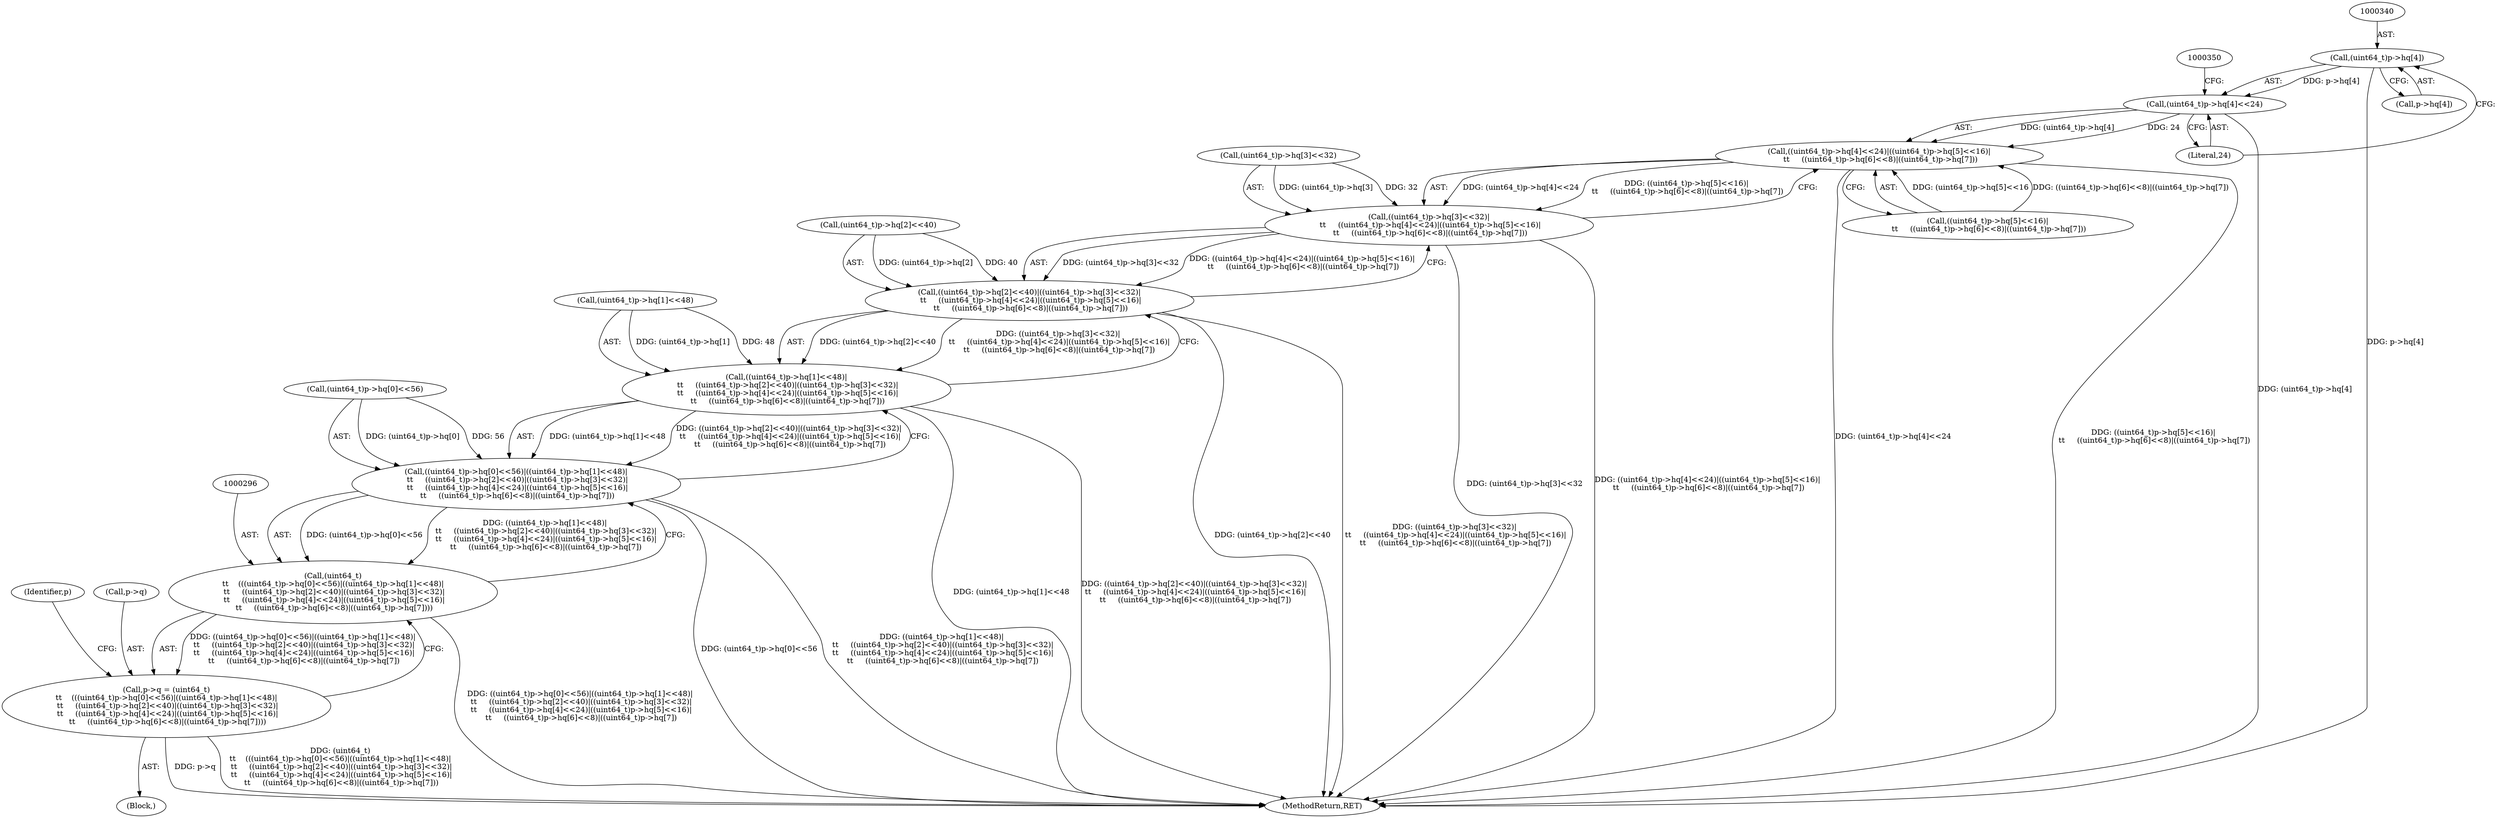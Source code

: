 digraph "0_file_4a284c89d6ef11aca34da65da7d673050a5ea320_2@array" {
"1000339" [label="(Call,(uint64_t)p->hq[4])"];
"1000338" [label="(Call,(uint64_t)p->hq[4]<<24)"];
"1000337" [label="(Call,((uint64_t)p->hq[4]<<24)|((uint64_t)p->hq[5]<<16)|\n \t\t     ((uint64_t)p->hq[6]<<8)|((uint64_t)p->hq[7]))"];
"1000327" [label="(Call,((uint64_t)p->hq[3]<<32)|\n \t\t     ((uint64_t)p->hq[4]<<24)|((uint64_t)p->hq[5]<<16)|\n \t\t     ((uint64_t)p->hq[6]<<8)|((uint64_t)p->hq[7]))"];
"1000317" [label="(Call,((uint64_t)p->hq[2]<<40)|((uint64_t)p->hq[3]<<32)|\n \t\t     ((uint64_t)p->hq[4]<<24)|((uint64_t)p->hq[5]<<16)|\n \t\t     ((uint64_t)p->hq[6]<<8)|((uint64_t)p->hq[7]))"];
"1000307" [label="(Call,((uint64_t)p->hq[1]<<48)|\n \t\t     ((uint64_t)p->hq[2]<<40)|((uint64_t)p->hq[3]<<32)|\n \t\t     ((uint64_t)p->hq[4]<<24)|((uint64_t)p->hq[5]<<16)|\n \t\t     ((uint64_t)p->hq[6]<<8)|((uint64_t)p->hq[7]))"];
"1000297" [label="(Call,((uint64_t)p->hq[0]<<56)|((uint64_t)p->hq[1]<<48)|\n \t\t     ((uint64_t)p->hq[2]<<40)|((uint64_t)p->hq[3]<<32)|\n \t\t     ((uint64_t)p->hq[4]<<24)|((uint64_t)p->hq[5]<<16)|\n \t\t     ((uint64_t)p->hq[6]<<8)|((uint64_t)p->hq[7]))"];
"1000295" [label="(Call,(uint64_t)\n\t\t    (((uint64_t)p->hq[0]<<56)|((uint64_t)p->hq[1]<<48)|\n \t\t     ((uint64_t)p->hq[2]<<40)|((uint64_t)p->hq[3]<<32)|\n \t\t     ((uint64_t)p->hq[4]<<24)|((uint64_t)p->hq[5]<<16)|\n \t\t     ((uint64_t)p->hq[6]<<8)|((uint64_t)p->hq[7])))"];
"1000291" [label="(Call,p->q = (uint64_t)\n\t\t    (((uint64_t)p->hq[0]<<56)|((uint64_t)p->hq[1]<<48)|\n \t\t     ((uint64_t)p->hq[2]<<40)|((uint64_t)p->hq[3]<<32)|\n \t\t     ((uint64_t)p->hq[4]<<24)|((uint64_t)p->hq[5]<<16)|\n \t\t     ((uint64_t)p->hq[6]<<8)|((uint64_t)p->hq[7])))"];
"1000295" [label="(Call,(uint64_t)\n\t\t    (((uint64_t)p->hq[0]<<56)|((uint64_t)p->hq[1]<<48)|\n \t\t     ((uint64_t)p->hq[2]<<40)|((uint64_t)p->hq[3]<<32)|\n \t\t     ((uint64_t)p->hq[4]<<24)|((uint64_t)p->hq[5]<<16)|\n \t\t     ((uint64_t)p->hq[6]<<8)|((uint64_t)p->hq[7])))"];
"1000307" [label="(Call,((uint64_t)p->hq[1]<<48)|\n \t\t     ((uint64_t)p->hq[2]<<40)|((uint64_t)p->hq[3]<<32)|\n \t\t     ((uint64_t)p->hq[4]<<24)|((uint64_t)p->hq[5]<<16)|\n \t\t     ((uint64_t)p->hq[6]<<8)|((uint64_t)p->hq[7]))"];
"1000298" [label="(Call,(uint64_t)p->hq[0]<<56)"];
"1000119" [label="(Block,)"];
"1000318" [label="(Call,(uint64_t)p->hq[2]<<40)"];
"1000375" [label="(Identifier,p)"];
"1000346" [label="(Literal,24)"];
"1000308" [label="(Call,(uint64_t)p->hq[1]<<48)"];
"1000317" [label="(Call,((uint64_t)p->hq[2]<<40)|((uint64_t)p->hq[3]<<32)|\n \t\t     ((uint64_t)p->hq[4]<<24)|((uint64_t)p->hq[5]<<16)|\n \t\t     ((uint64_t)p->hq[6]<<8)|((uint64_t)p->hq[7]))"];
"1000292" [label="(Call,p->q)"];
"1000347" [label="(Call,((uint64_t)p->hq[5]<<16)|\n \t\t     ((uint64_t)p->hq[6]<<8)|((uint64_t)p->hq[7]))"];
"1000328" [label="(Call,(uint64_t)p->hq[3]<<32)"];
"1000337" [label="(Call,((uint64_t)p->hq[4]<<24)|((uint64_t)p->hq[5]<<16)|\n \t\t     ((uint64_t)p->hq[6]<<8)|((uint64_t)p->hq[7]))"];
"1000339" [label="(Call,(uint64_t)p->hq[4])"];
"1000297" [label="(Call,((uint64_t)p->hq[0]<<56)|((uint64_t)p->hq[1]<<48)|\n \t\t     ((uint64_t)p->hq[2]<<40)|((uint64_t)p->hq[3]<<32)|\n \t\t     ((uint64_t)p->hq[4]<<24)|((uint64_t)p->hq[5]<<16)|\n \t\t     ((uint64_t)p->hq[6]<<8)|((uint64_t)p->hq[7]))"];
"1000879" [label="(MethodReturn,RET)"];
"1000291" [label="(Call,p->q = (uint64_t)\n\t\t    (((uint64_t)p->hq[0]<<56)|((uint64_t)p->hq[1]<<48)|\n \t\t     ((uint64_t)p->hq[2]<<40)|((uint64_t)p->hq[3]<<32)|\n \t\t     ((uint64_t)p->hq[4]<<24)|((uint64_t)p->hq[5]<<16)|\n \t\t     ((uint64_t)p->hq[6]<<8)|((uint64_t)p->hq[7])))"];
"1000327" [label="(Call,((uint64_t)p->hq[3]<<32)|\n \t\t     ((uint64_t)p->hq[4]<<24)|((uint64_t)p->hq[5]<<16)|\n \t\t     ((uint64_t)p->hq[6]<<8)|((uint64_t)p->hq[7]))"];
"1000338" [label="(Call,(uint64_t)p->hq[4]<<24)"];
"1000341" [label="(Call,p->hq[4])"];
"1000339" -> "1000338"  [label="AST: "];
"1000339" -> "1000341"  [label="CFG: "];
"1000340" -> "1000339"  [label="AST: "];
"1000341" -> "1000339"  [label="AST: "];
"1000346" -> "1000339"  [label="CFG: "];
"1000339" -> "1000879"  [label="DDG: p->hq[4]"];
"1000339" -> "1000338"  [label="DDG: p->hq[4]"];
"1000338" -> "1000337"  [label="AST: "];
"1000338" -> "1000346"  [label="CFG: "];
"1000346" -> "1000338"  [label="AST: "];
"1000350" -> "1000338"  [label="CFG: "];
"1000338" -> "1000879"  [label="DDG: (uint64_t)p->hq[4]"];
"1000338" -> "1000337"  [label="DDG: (uint64_t)p->hq[4]"];
"1000338" -> "1000337"  [label="DDG: 24"];
"1000337" -> "1000327"  [label="AST: "];
"1000337" -> "1000347"  [label="CFG: "];
"1000347" -> "1000337"  [label="AST: "];
"1000327" -> "1000337"  [label="CFG: "];
"1000337" -> "1000879"  [label="DDG: (uint64_t)p->hq[4]<<24"];
"1000337" -> "1000879"  [label="DDG: ((uint64_t)p->hq[5]<<16)|\n \t\t     ((uint64_t)p->hq[6]<<8)|((uint64_t)p->hq[7])"];
"1000337" -> "1000327"  [label="DDG: (uint64_t)p->hq[4]<<24"];
"1000337" -> "1000327"  [label="DDG: ((uint64_t)p->hq[5]<<16)|\n \t\t     ((uint64_t)p->hq[6]<<8)|((uint64_t)p->hq[7])"];
"1000347" -> "1000337"  [label="DDG: (uint64_t)p->hq[5]<<16"];
"1000347" -> "1000337"  [label="DDG: ((uint64_t)p->hq[6]<<8)|((uint64_t)p->hq[7])"];
"1000327" -> "1000317"  [label="AST: "];
"1000328" -> "1000327"  [label="AST: "];
"1000317" -> "1000327"  [label="CFG: "];
"1000327" -> "1000879"  [label="DDG: (uint64_t)p->hq[3]<<32"];
"1000327" -> "1000879"  [label="DDG: ((uint64_t)p->hq[4]<<24)|((uint64_t)p->hq[5]<<16)|\n \t\t     ((uint64_t)p->hq[6]<<8)|((uint64_t)p->hq[7])"];
"1000327" -> "1000317"  [label="DDG: (uint64_t)p->hq[3]<<32"];
"1000327" -> "1000317"  [label="DDG: ((uint64_t)p->hq[4]<<24)|((uint64_t)p->hq[5]<<16)|\n \t\t     ((uint64_t)p->hq[6]<<8)|((uint64_t)p->hq[7])"];
"1000328" -> "1000327"  [label="DDG: (uint64_t)p->hq[3]"];
"1000328" -> "1000327"  [label="DDG: 32"];
"1000317" -> "1000307"  [label="AST: "];
"1000318" -> "1000317"  [label="AST: "];
"1000307" -> "1000317"  [label="CFG: "];
"1000317" -> "1000879"  [label="DDG: (uint64_t)p->hq[2]<<40"];
"1000317" -> "1000879"  [label="DDG: ((uint64_t)p->hq[3]<<32)|\n \t\t     ((uint64_t)p->hq[4]<<24)|((uint64_t)p->hq[5]<<16)|\n \t\t     ((uint64_t)p->hq[6]<<8)|((uint64_t)p->hq[7])"];
"1000317" -> "1000307"  [label="DDG: (uint64_t)p->hq[2]<<40"];
"1000317" -> "1000307"  [label="DDG: ((uint64_t)p->hq[3]<<32)|\n \t\t     ((uint64_t)p->hq[4]<<24)|((uint64_t)p->hq[5]<<16)|\n \t\t     ((uint64_t)p->hq[6]<<8)|((uint64_t)p->hq[7])"];
"1000318" -> "1000317"  [label="DDG: (uint64_t)p->hq[2]"];
"1000318" -> "1000317"  [label="DDG: 40"];
"1000307" -> "1000297"  [label="AST: "];
"1000308" -> "1000307"  [label="AST: "];
"1000297" -> "1000307"  [label="CFG: "];
"1000307" -> "1000879"  [label="DDG: (uint64_t)p->hq[1]<<48"];
"1000307" -> "1000879"  [label="DDG: ((uint64_t)p->hq[2]<<40)|((uint64_t)p->hq[3]<<32)|\n \t\t     ((uint64_t)p->hq[4]<<24)|((uint64_t)p->hq[5]<<16)|\n \t\t     ((uint64_t)p->hq[6]<<8)|((uint64_t)p->hq[7])"];
"1000307" -> "1000297"  [label="DDG: (uint64_t)p->hq[1]<<48"];
"1000307" -> "1000297"  [label="DDG: ((uint64_t)p->hq[2]<<40)|((uint64_t)p->hq[3]<<32)|\n \t\t     ((uint64_t)p->hq[4]<<24)|((uint64_t)p->hq[5]<<16)|\n \t\t     ((uint64_t)p->hq[6]<<8)|((uint64_t)p->hq[7])"];
"1000308" -> "1000307"  [label="DDG: (uint64_t)p->hq[1]"];
"1000308" -> "1000307"  [label="DDG: 48"];
"1000297" -> "1000295"  [label="AST: "];
"1000298" -> "1000297"  [label="AST: "];
"1000295" -> "1000297"  [label="CFG: "];
"1000297" -> "1000879"  [label="DDG: (uint64_t)p->hq[0]<<56"];
"1000297" -> "1000879"  [label="DDG: ((uint64_t)p->hq[1]<<48)|\n \t\t     ((uint64_t)p->hq[2]<<40)|((uint64_t)p->hq[3]<<32)|\n \t\t     ((uint64_t)p->hq[4]<<24)|((uint64_t)p->hq[5]<<16)|\n \t\t     ((uint64_t)p->hq[6]<<8)|((uint64_t)p->hq[7])"];
"1000297" -> "1000295"  [label="DDG: (uint64_t)p->hq[0]<<56"];
"1000297" -> "1000295"  [label="DDG: ((uint64_t)p->hq[1]<<48)|\n \t\t     ((uint64_t)p->hq[2]<<40)|((uint64_t)p->hq[3]<<32)|\n \t\t     ((uint64_t)p->hq[4]<<24)|((uint64_t)p->hq[5]<<16)|\n \t\t     ((uint64_t)p->hq[6]<<8)|((uint64_t)p->hq[7])"];
"1000298" -> "1000297"  [label="DDG: (uint64_t)p->hq[0]"];
"1000298" -> "1000297"  [label="DDG: 56"];
"1000295" -> "1000291"  [label="AST: "];
"1000296" -> "1000295"  [label="AST: "];
"1000291" -> "1000295"  [label="CFG: "];
"1000295" -> "1000879"  [label="DDG: ((uint64_t)p->hq[0]<<56)|((uint64_t)p->hq[1]<<48)|\n \t\t     ((uint64_t)p->hq[2]<<40)|((uint64_t)p->hq[3]<<32)|\n \t\t     ((uint64_t)p->hq[4]<<24)|((uint64_t)p->hq[5]<<16)|\n \t\t     ((uint64_t)p->hq[6]<<8)|((uint64_t)p->hq[7])"];
"1000295" -> "1000291"  [label="DDG: ((uint64_t)p->hq[0]<<56)|((uint64_t)p->hq[1]<<48)|\n \t\t     ((uint64_t)p->hq[2]<<40)|((uint64_t)p->hq[3]<<32)|\n \t\t     ((uint64_t)p->hq[4]<<24)|((uint64_t)p->hq[5]<<16)|\n \t\t     ((uint64_t)p->hq[6]<<8)|((uint64_t)p->hq[7])"];
"1000291" -> "1000119"  [label="AST: "];
"1000292" -> "1000291"  [label="AST: "];
"1000375" -> "1000291"  [label="CFG: "];
"1000291" -> "1000879"  [label="DDG: p->q"];
"1000291" -> "1000879"  [label="DDG: (uint64_t)\n\t\t    (((uint64_t)p->hq[0]<<56)|((uint64_t)p->hq[1]<<48)|\n \t\t     ((uint64_t)p->hq[2]<<40)|((uint64_t)p->hq[3]<<32)|\n \t\t     ((uint64_t)p->hq[4]<<24)|((uint64_t)p->hq[5]<<16)|\n \t\t     ((uint64_t)p->hq[6]<<8)|((uint64_t)p->hq[7]))"];
}
